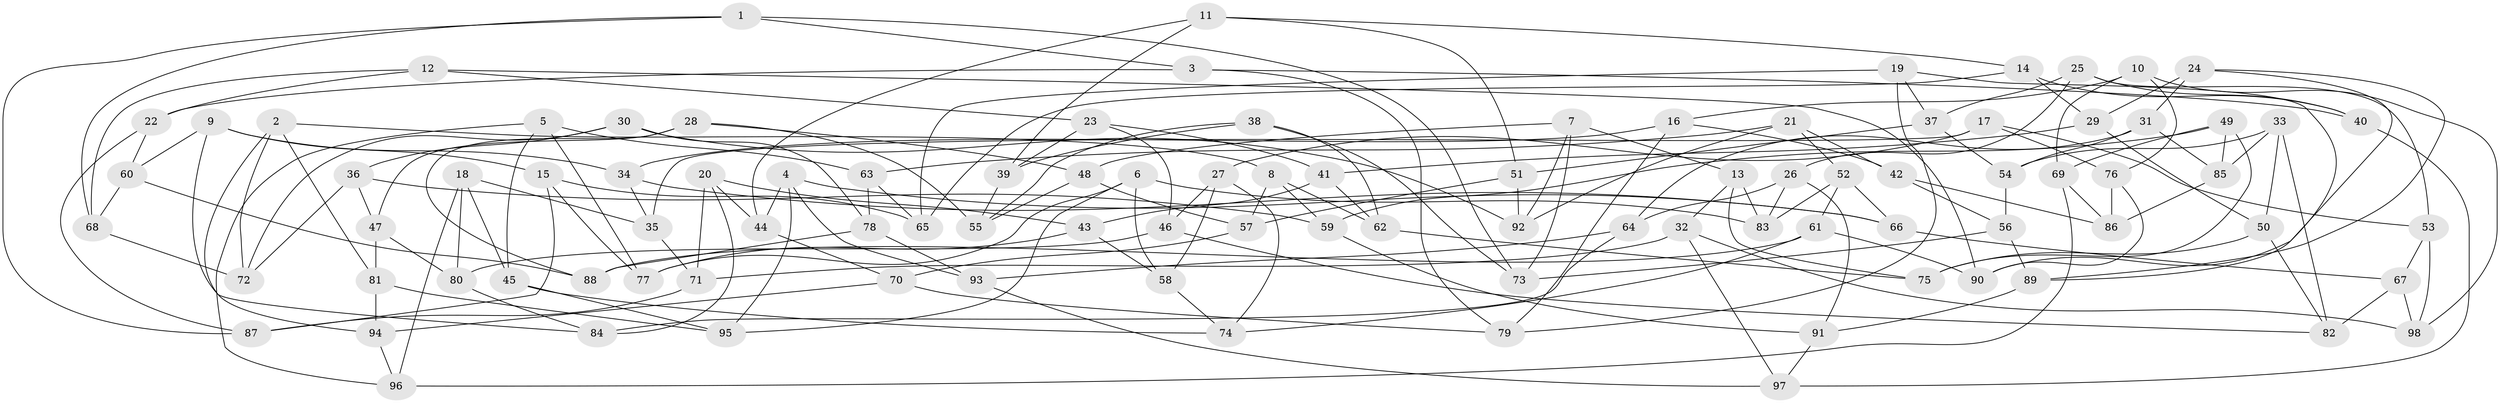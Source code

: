 // Generated by graph-tools (version 1.1) at 2025/26/03/09/25 03:26:56]
// undirected, 98 vertices, 196 edges
graph export_dot {
graph [start="1"]
  node [color=gray90,style=filled];
  1;
  2;
  3;
  4;
  5;
  6;
  7;
  8;
  9;
  10;
  11;
  12;
  13;
  14;
  15;
  16;
  17;
  18;
  19;
  20;
  21;
  22;
  23;
  24;
  25;
  26;
  27;
  28;
  29;
  30;
  31;
  32;
  33;
  34;
  35;
  36;
  37;
  38;
  39;
  40;
  41;
  42;
  43;
  44;
  45;
  46;
  47;
  48;
  49;
  50;
  51;
  52;
  53;
  54;
  55;
  56;
  57;
  58;
  59;
  60;
  61;
  62;
  63;
  64;
  65;
  66;
  67;
  68;
  69;
  70;
  71;
  72;
  73;
  74;
  75;
  76;
  77;
  78;
  79;
  80;
  81;
  82;
  83;
  84;
  85;
  86;
  87;
  88;
  89;
  90;
  91;
  92;
  93;
  94;
  95;
  96;
  97;
  98;
  1 -- 73;
  1 -- 68;
  1 -- 3;
  1 -- 87;
  2 -- 94;
  2 -- 8;
  2 -- 72;
  2 -- 81;
  3 -- 79;
  3 -- 22;
  3 -- 40;
  4 -- 44;
  4 -- 93;
  4 -- 66;
  4 -- 95;
  5 -- 77;
  5 -- 45;
  5 -- 63;
  5 -- 96;
  6 -- 77;
  6 -- 95;
  6 -- 58;
  6 -- 83;
  7 -- 13;
  7 -- 48;
  7 -- 92;
  7 -- 73;
  8 -- 57;
  8 -- 59;
  8 -- 62;
  9 -- 15;
  9 -- 34;
  9 -- 60;
  9 -- 84;
  10 -- 98;
  10 -- 16;
  10 -- 76;
  10 -- 69;
  11 -- 51;
  11 -- 39;
  11 -- 44;
  11 -- 14;
  12 -- 22;
  12 -- 90;
  12 -- 23;
  12 -- 68;
  13 -- 75;
  13 -- 83;
  13 -- 32;
  14 -- 29;
  14 -- 65;
  14 -- 40;
  15 -- 77;
  15 -- 65;
  15 -- 87;
  16 -- 79;
  16 -- 42;
  16 -- 34;
  17 -- 27;
  17 -- 53;
  17 -- 35;
  17 -- 76;
  18 -- 35;
  18 -- 80;
  18 -- 45;
  18 -- 96;
  19 -- 65;
  19 -- 89;
  19 -- 79;
  19 -- 37;
  20 -- 44;
  20 -- 84;
  20 -- 71;
  20 -- 43;
  21 -- 52;
  21 -- 42;
  21 -- 92;
  21 -- 63;
  22 -- 87;
  22 -- 60;
  23 -- 41;
  23 -- 46;
  23 -- 39;
  24 -- 89;
  24 -- 90;
  24 -- 29;
  24 -- 31;
  25 -- 40;
  25 -- 26;
  25 -- 53;
  25 -- 37;
  26 -- 91;
  26 -- 64;
  26 -- 83;
  27 -- 58;
  27 -- 46;
  27 -- 74;
  28 -- 88;
  28 -- 55;
  28 -- 47;
  28 -- 48;
  29 -- 41;
  29 -- 50;
  30 -- 78;
  30 -- 92;
  30 -- 72;
  30 -- 36;
  31 -- 85;
  31 -- 64;
  31 -- 54;
  32 -- 71;
  32 -- 98;
  32 -- 97;
  33 -- 82;
  33 -- 85;
  33 -- 54;
  33 -- 50;
  34 -- 35;
  34 -- 66;
  35 -- 71;
  36 -- 47;
  36 -- 72;
  36 -- 59;
  37 -- 54;
  37 -- 51;
  38 -- 55;
  38 -- 39;
  38 -- 73;
  38 -- 62;
  39 -- 55;
  40 -- 97;
  41 -- 43;
  41 -- 62;
  42 -- 86;
  42 -- 56;
  43 -- 58;
  43 -- 77;
  44 -- 70;
  45 -- 74;
  45 -- 95;
  46 -- 82;
  46 -- 80;
  47 -- 81;
  47 -- 80;
  48 -- 57;
  48 -- 55;
  49 -- 69;
  49 -- 85;
  49 -- 59;
  49 -- 75;
  50 -- 75;
  50 -- 82;
  51 -- 92;
  51 -- 57;
  52 -- 66;
  52 -- 61;
  52 -- 83;
  53 -- 67;
  53 -- 98;
  54 -- 56;
  56 -- 89;
  56 -- 73;
  57 -- 70;
  58 -- 74;
  59 -- 91;
  60 -- 68;
  60 -- 88;
  61 -- 90;
  61 -- 88;
  61 -- 74;
  62 -- 75;
  63 -- 78;
  63 -- 65;
  64 -- 93;
  64 -- 84;
  66 -- 67;
  67 -- 82;
  67 -- 98;
  68 -- 72;
  69 -- 96;
  69 -- 86;
  70 -- 94;
  70 -- 79;
  71 -- 87;
  76 -- 90;
  76 -- 86;
  78 -- 93;
  78 -- 88;
  80 -- 84;
  81 -- 95;
  81 -- 94;
  85 -- 86;
  89 -- 91;
  91 -- 97;
  93 -- 97;
  94 -- 96;
}
